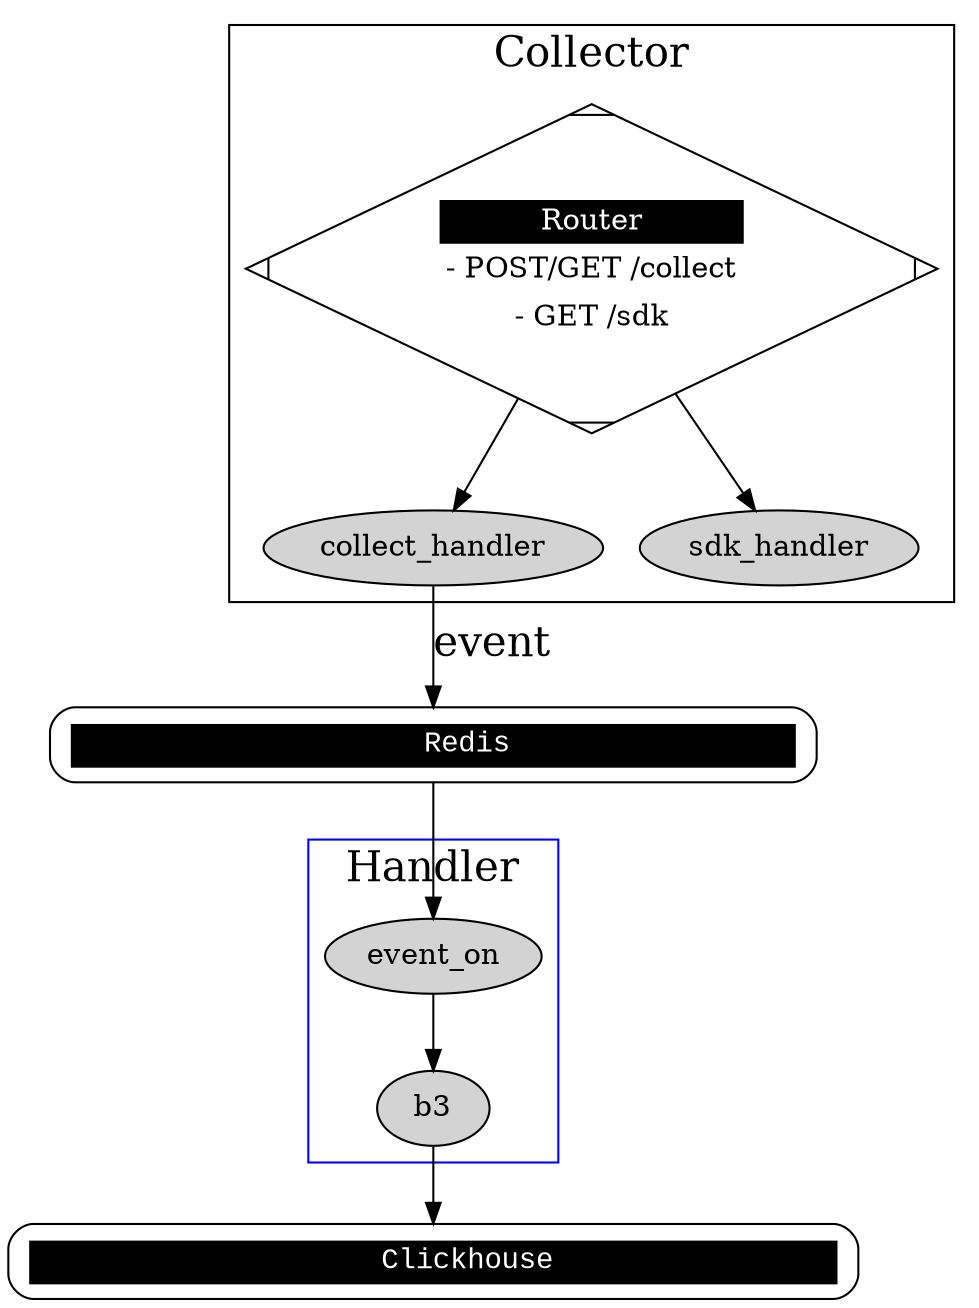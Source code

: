 digraph g {
   graph [fontsize=20 labelloc="t" label="" splines=true overlap=false rankdir="TB"];
   "Router" [
       style="filled, bold" 
       penwidth=1
       fillcolor="white"
       shape = "Mdiamond"
       label =<<table border="0" cellborder="0" cellpadding="3" bgcolor="white">
        <tr><td bgcolor="black"><font color="white">Router</font></td></tr>
        <tr><td>- POST/GET /collect</td></tr>
        <tr><td>- GET /sdk</td></tr>
       </table>>
    ];

   "Redis" [ 
       style = "filled" 
       penwidth = 1 
       fillcolor = "white" 
       fontname = "Courier New" 
       shape = "Mrecord" 
       label =<<table border="0" cellborder="0" cellpadding="3" bgcolor="white">
            <tr>
                <td bgcolor="black" align="center" colspan="2">
                    <font color="white">Redis</font>
                </td>
            </tr>
       </table>> 
    ];
    subgraph cluster_1 {
        node [style=filled]
        Router -> collect_handler
        Router -> sdk_handler
        label="Collector"
    }

    subgraph cluster_0 {
		node [style=filled];
		event_on -> b3;
		label = "Handler";
		color=blue
	}

   "Clickhouse" [
       style = "filled" 
       penwidth = 1 
       fillcolor = "white" 
       fontname = "Courier New" 
       shape = "Mrecord" 
       label =<<table border="0" cellborder="0" cellpadding="3" bgcolor="white">
            <tr>
                <td bgcolor="black" align="center" colspan="2">
                    <font color="white">Clickhouse</font>
                </td>
            </tr>
       </table>> 
    ];
 
    collect_handler -> Redis [ penwidth = 1 fontsize = 20 fontcolor = "black" label = "event" ];
    Redis -> event_on
    b3 -> Clickhouse
}